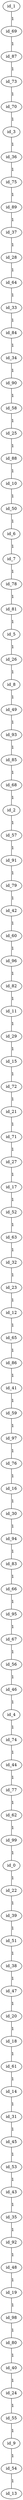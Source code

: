 graph GR{
id_0;
id_1;
id_2;
id_3;
id_4;
id_5;
id_6;
id_7;
id_8;
id_9;
id_10;
id_11;
id_12;
id_13;
id_14;
id_15;
id_16;
id_17;
id_18;
id_19;
id_20;
id_21;
id_22;
id_23;
id_24;
id_25;
id_26;
id_27;
id_28;
id_29;
id_30;
id_31;
id_32;
id_33;
id_34;
id_35;
id_36;
id_37;
id_38;
id_39;
id_40;
id_41;
id_42;
id_43;
id_44;
id_45;
id_46;
id_47;
id_48;
id_49;
id_50;
id_51;
id_52;
id_53;
id_54;
id_55;
id_56;
id_57;
id_58;
id_59;
id_60;
id_61;
id_62;
id_63;
id_64;
id_65;
id_66;
id_67;
id_68;
id_69;
id_70;
id_71;
id_72;
id_73;
id_74;
id_75;
id_76;
id_77;
id_78;
id_79;
id_80;
id_81;
id_82;
id_83;
id_84;
id_85;
id_86;
id_87;
id_88;
id_89;
id_90;
id_91;
id_92;
id_93;
id_94;
id_95;
id_96;
id_97;
id_98;
id_99;
id_1--id_69[label=1];
id_69--id_87[label=1];
id_87--id_73[label=1];
id_73--id_70[label=1];
id_70--id_3[label=1];
id_3--id_36[label=1];
id_36--id_75[label=1];
id_75--id_89[label=1];
id_89--id_37[label=1];
id_37--id_28[label=1];
id_28--id_64[label=1];
id_64--id_33[label=1];
id_33--id_84[label=1];
id_84--id_34[label=1];
id_34--id_90[label=1];
id_90--id_58[label=1];
id_58--id_25[label=1];
id_25--id_88[label=1];
id_88--id_10[label=1];
id_10--id_50[label=1];
id_50--id_6[label=1];
id_6--id_7[label=1];
id_7--id_78[label=1];
id_78--id_81[label=1];
id_81--id_5[label=1];
id_5--id_26[label=1];
id_26--id_8[label=1];
id_8--id_49[label=1];
id_49--id_93[label=1];
id_93--id_85[label=1];
id_85--id_68[label=1];
id_68--id_2[label=1];
id_2--id_57[label=1];
id_57--id_91[label=1];
id_91--id_79[label=1];
id_79--id_42[label=1];
id_42--id_60[label=1];
id_60--id_96[label=1];
id_96--id_82[label=1];
id_82--id_11[label=1];
id_11--id_29[label=1];
id_29--id_15[label=1];
id_15--id_72[label=1];
id_72--id_21[label=1];
id_21--id_71[label=1];
id_71--id_27[label=1];
id_27--id_17[label=1];
id_17--id_52[label=1];
id_52--id_63[label=1];
id_63--id_32[label=1];
id_32--id_23[label=1];
id_23--id_12[label=1];
id_12--id_65[label=1];
id_65--id_86[label=1];
id_86--id_41[label=1];
id_41--id_59[label=1];
id_59--id_97[label=1];
id_97--id_76[label=1];
id_76--id_16[label=1];
id_16--id_30[label=1];
id_30--id_94[label=1];
id_94--id_83[label=1];
id_83--id_66[label=1];
id_66--id_95[label=1];
id_95--id_67[label=1];
id_67--id_56[label=1];
id_56--id_46[label=1];
id_46--id_4[label=1];
id_4--id_74[label=1];
id_74--id_44[label=1];
id_44--id_77[label=1];
id_77--id_62[label=1];
id_62--id_99[label=1];
id_99--id_0[label=1];
id_0--id_22[label=1];
id_22--id_39[label=1];
id_39--id_51[label=1];
id_51--id_38[label=1];
id_38--id_47[label=1];
id_47--id_20[label=1];
id_20--id_18[label=1];
id_18--id_61[label=1];
id_61--id_14[label=1];
id_14--id_31[label=1];
id_31--id_45[label=1];
id_45--id_53[label=1];
id_53--id_43[label=1];
id_43--id_35[label=1];
id_35--id_92[label=1];
id_92--id_48[label=1];
id_48--id_19[label=1];
id_19--id_98[label=1];
id_98--id_80[label=1];
id_80--id_40[label=1];
id_40--id_24[label=1];
id_24--id_55[label=1];
id_55--id_9[label=1];
id_9--id_54[label=1];
id_54--id_13[label=1];
}